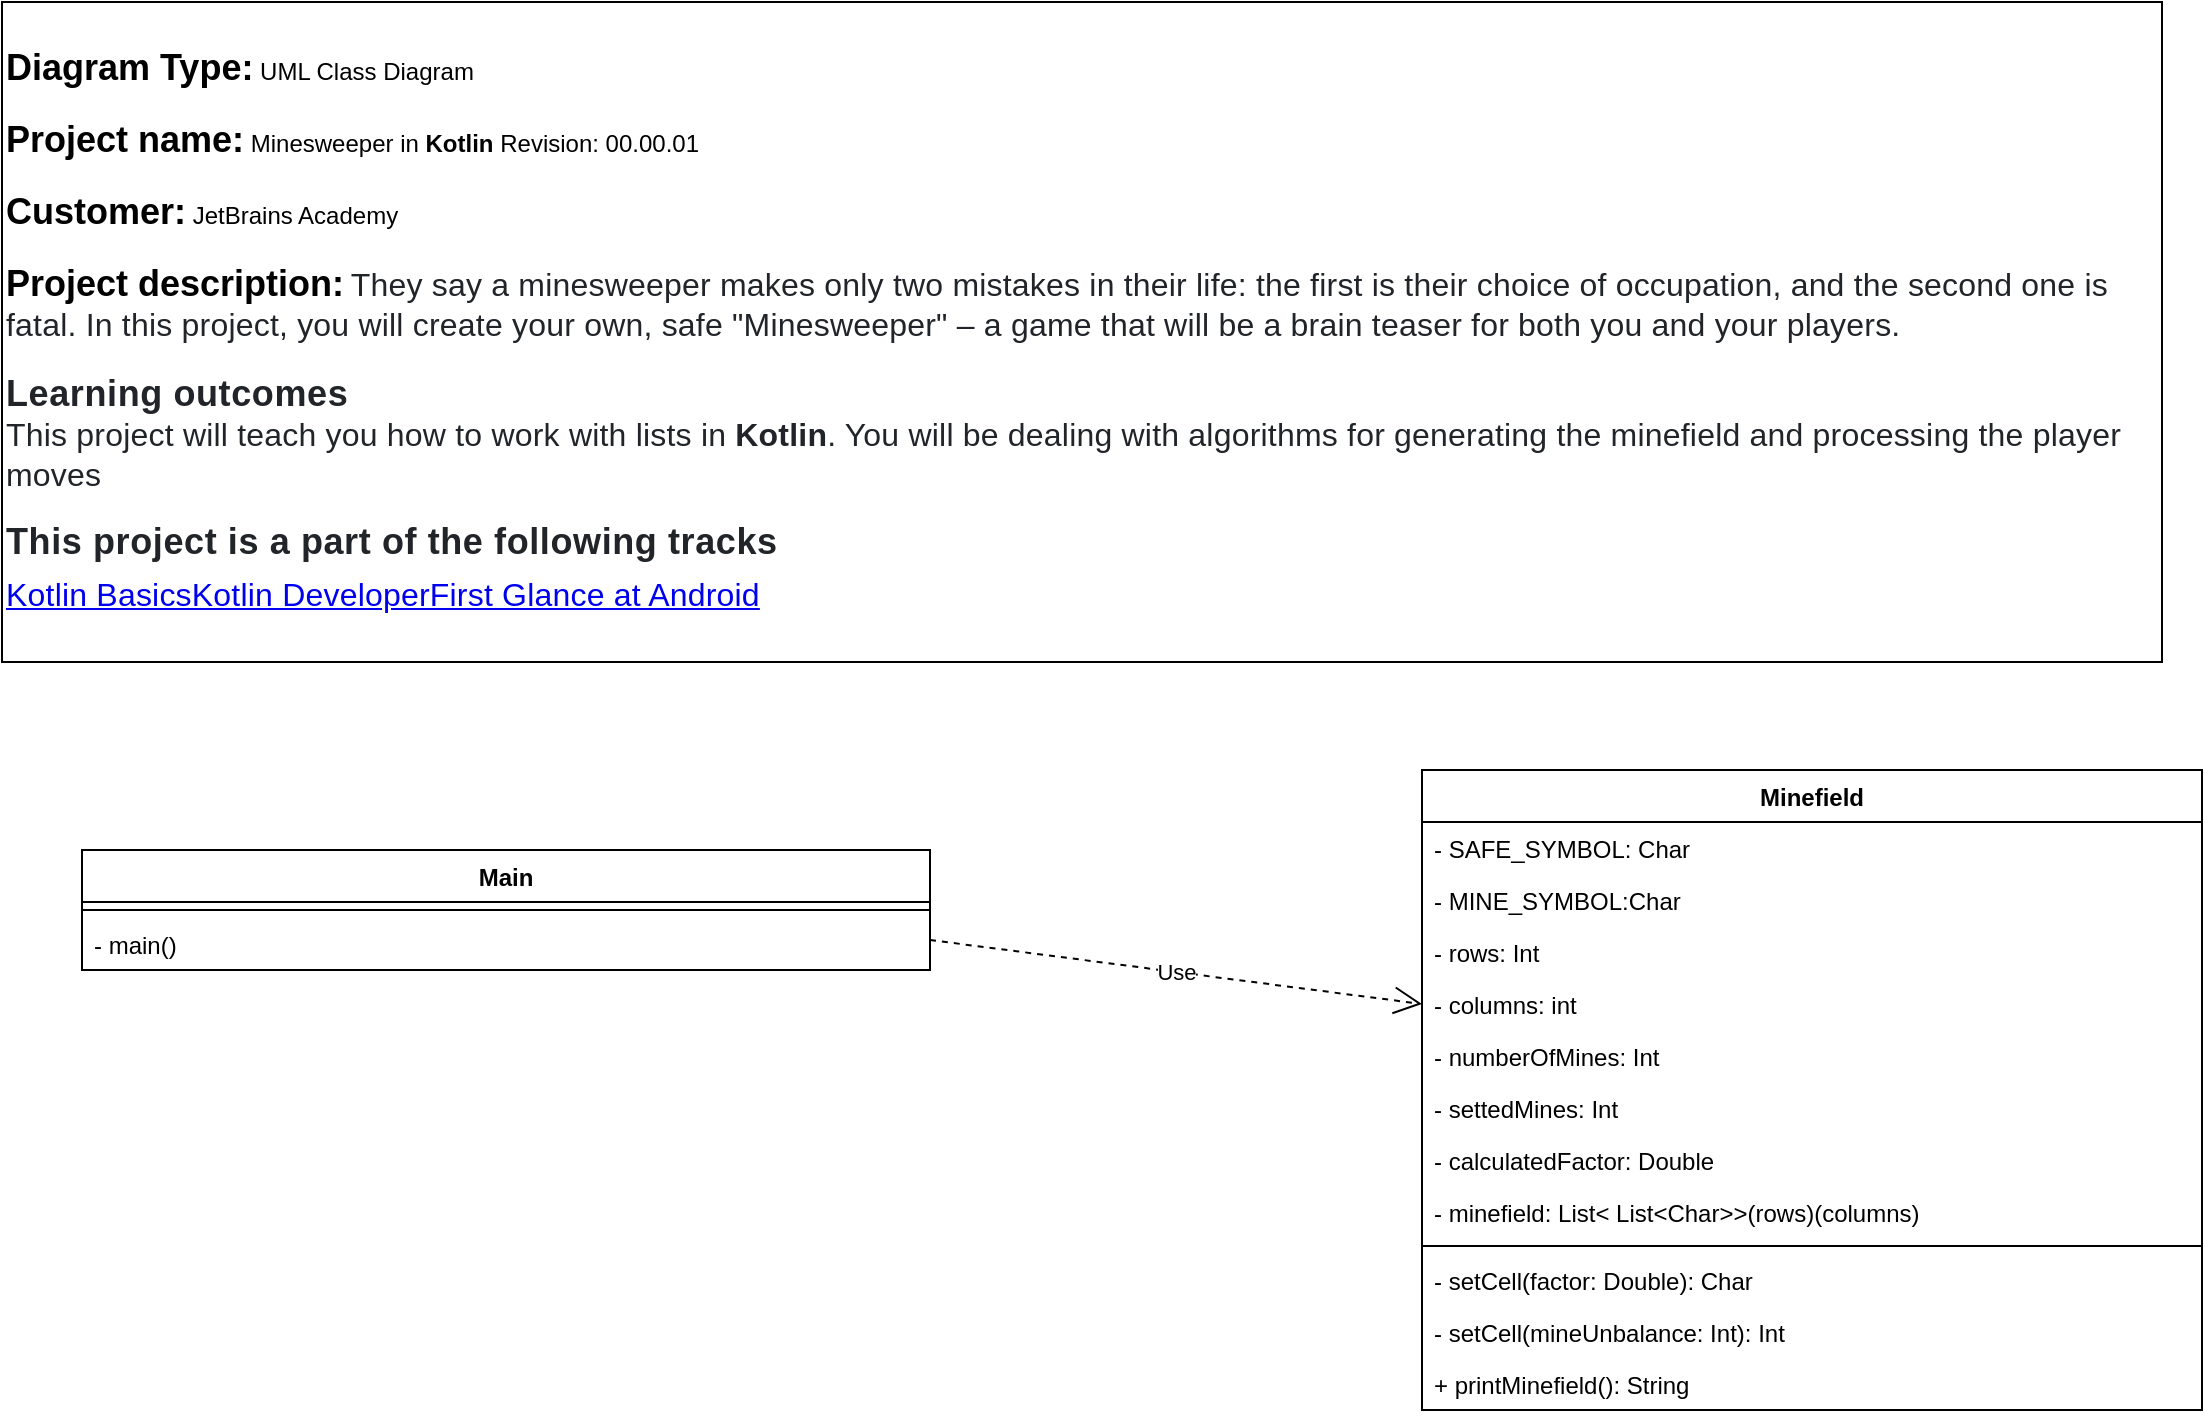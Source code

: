 <mxfile version="16.6.6" type="device"><diagram name="Page-1" id="6133507b-19e7-1e82-6fc7-422aa6c4b21f"><mxGraphModel dx="1259" dy="1346" grid="1" gridSize="10" guides="1" tooltips="1" connect="1" arrows="1" fold="1" page="1" pageScale="1" pageWidth="1169" pageHeight="827" background="none" math="0" shadow="0"><root><mxCell id="0"/><mxCell id="1" parent="0"/><mxCell id="ur2thL-w3JqMQENx__kk-53" value="&lt;b&gt;&lt;font style=&quot;font-size: 18px&quot;&gt;Diagram Type:&lt;/font&gt;&lt;/b&gt; UML Class Diagram&lt;br&gt;&lt;b&gt;&lt;br&gt;&lt;font style=&quot;font-size: 18px&quot;&gt;Project name:&lt;/font&gt;&lt;/b&gt;&amp;nbsp;Minesweeper in &lt;b&gt;Kotlin&lt;/b&gt; Revision: 00.00.01&lt;br&gt;&lt;b&gt;&lt;br&gt;&lt;font style=&quot;font-size: 18px&quot;&gt;Customer:&lt;/font&gt;&lt;/b&gt; JetBrains Academy&lt;br&gt;&lt;b&gt;&lt;br&gt;&lt;font style=&quot;font-size: 18px&quot;&gt;Project description:&lt;/font&gt;&lt;/b&gt;&amp;nbsp;&lt;span style=&quot;background-color: rgb(255 , 255 , 255)&quot;&gt;&lt;font color=&quot;#212529&quot;&gt;&lt;span style=&quot;font-size: 16px ; letter-spacing: 0.1px&quot;&gt;They say a minesweeper makes only two mistakes in their life: the first is their choice of occupation, and the second one is fatal. In this project, you will create your own, safe &quot;Minesweeper&quot; – a game that will be a brain teaser for both you and your players.&lt;br&gt;&lt;/span&gt;&lt;/font&gt;&lt;br&gt;&lt;b style=&quot;color: rgb(33 , 37 , 41) ; letter-spacing: 0.3px&quot;&gt;&lt;font style=&quot;font-size: 18px&quot;&gt;Learning outcomes&lt;/font&gt;&lt;/b&gt;&lt;br&gt;&lt;/span&gt;&lt;span style=&quot;background-color: rgb(255 , 255 , 255)&quot;&gt;&lt;font color=&quot;#212529&quot;&gt;&lt;span style=&quot;font-size: 16px ; letter-spacing: 0.1px&quot;&gt;This project will teach you how to work with lists in &lt;b&gt;Kotlin&lt;/b&gt;. You will be dealing with algorithms for generating the minefield and processing the player moves&lt;/span&gt;&lt;br&gt;&lt;/font&gt;&lt;/span&gt;&lt;span style=&quot;color: rgb(33 , 37 , 41) ; letter-spacing: 0.3px ; background-color: rgb(255 , 255 , 255)&quot;&gt;&lt;br&gt;&lt;font style=&quot;font-size: 18px&quot;&gt;&lt;b&gt;This project is a part of the following tracks&lt;/b&gt;&lt;/font&gt;&lt;br&gt;&lt;/span&gt;&lt;u style=&quot;font-size: 16px ; letter-spacing: 0.1px ; color: rgb(0 , 0 , 238) ; background-color: rgb(255 , 255 , 255)&quot;&gt;Kotlin BasicsKotlin DeveloperFirst Glance at Android&lt;/u&gt;&lt;span style=&quot;color: rgb(33 , 37 , 41) ; font-size: 1.375rem ; letter-spacing: 0.3px ; background-color: rgb(255 , 255 , 255)&quot;&gt;&lt;br&gt;&lt;/span&gt;" style="rounded=0;whiteSpace=wrap;html=1;align=left;" parent="1" vertex="1"><mxGeometry x="40" y="-798" width="1080" height="330" as="geometry"/></mxCell><mxCell id="b6dwfCRvh0anxF05M48p-6" value="Use" style="endArrow=open;endSize=12;dashed=1;html=1;rounded=0;entryX=0;entryY=0.5;entryDx=0;entryDy=0;exitX=1;exitY=0.75;exitDx=0;exitDy=0;" parent="1" source="j45a3ToNBQLJP9z2JNSP-6" target="j45a3ToNBQLJP9z2JNSP-15" edge="1"><mxGeometry width="160" relative="1" as="geometry"><mxPoint x="625" y="-229" as="sourcePoint"/><mxPoint x="748.85" y="-287.874" as="targetPoint"/></mxGeometry></mxCell><mxCell id="j45a3ToNBQLJP9z2JNSP-6" value="Main" style="swimlane;fontStyle=1;align=center;verticalAlign=top;childLayout=stackLayout;horizontal=1;startSize=26;horizontalStack=0;resizeParent=1;resizeParentMax=0;resizeLast=0;collapsible=1;marginBottom=0;" parent="1" vertex="1"><mxGeometry x="80" y="-374" width="424" height="60" as="geometry"/></mxCell><mxCell id="j45a3ToNBQLJP9z2JNSP-8" value="" style="line;strokeWidth=1;fillColor=none;align=left;verticalAlign=middle;spacingTop=-1;spacingLeft=3;spacingRight=3;rotatable=0;labelPosition=right;points=[];portConstraint=eastwest;" parent="j45a3ToNBQLJP9z2JNSP-6" vertex="1"><mxGeometry y="26" width="424" height="8" as="geometry"/></mxCell><mxCell id="HeYV2rjpR055uDAr7eha-7" value="- main()" style="text;strokeColor=none;fillColor=none;align=left;verticalAlign=top;spacingLeft=4;spacingRight=4;overflow=hidden;rotatable=0;points=[[0,0.5],[1,0.5]];portConstraint=eastwest;" vertex="1" parent="j45a3ToNBQLJP9z2JNSP-6"><mxGeometry y="34" width="424" height="26" as="geometry"/></mxCell><mxCell id="j45a3ToNBQLJP9z2JNSP-10" value="Minefield" style="swimlane;fontStyle=1;align=center;verticalAlign=top;childLayout=stackLayout;horizontal=1;startSize=26;horizontalStack=0;resizeParent=1;resizeParentMax=0;resizeLast=0;collapsible=1;marginBottom=0;" parent="1" vertex="1"><mxGeometry x="750" y="-414" width="390" height="320" as="geometry"/></mxCell><mxCell id="j45a3ToNBQLJP9z2JNSP-11" value="- SAFE_SYMBOL: Char&#10;" style="text;strokeColor=none;fillColor=none;align=left;verticalAlign=top;spacingLeft=4;spacingRight=4;overflow=hidden;rotatable=0;points=[[0,0.5],[1,0.5]];portConstraint=eastwest;" parent="j45a3ToNBQLJP9z2JNSP-10" vertex="1"><mxGeometry y="26" width="390" height="26" as="geometry"/></mxCell><mxCell id="HeYV2rjpR055uDAr7eha-2" value="- MINE_SYMBOL:Char&#10;" style="text;strokeColor=none;fillColor=none;align=left;verticalAlign=top;spacingLeft=4;spacingRight=4;overflow=hidden;rotatable=0;points=[[0,0.5],[1,0.5]];portConstraint=eastwest;" vertex="1" parent="j45a3ToNBQLJP9z2JNSP-10"><mxGeometry y="52" width="390" height="26" as="geometry"/></mxCell><mxCell id="HeYV2rjpR055uDAr7eha-1" value="- rows: Int&#10;" style="text;strokeColor=none;fillColor=none;align=left;verticalAlign=top;spacingLeft=4;spacingRight=4;overflow=hidden;rotatable=0;points=[[0,0.5],[1,0.5]];portConstraint=eastwest;" vertex="1" parent="j45a3ToNBQLJP9z2JNSP-10"><mxGeometry y="78" width="390" height="26" as="geometry"/></mxCell><mxCell id="j45a3ToNBQLJP9z2JNSP-15" value="- columns: int&#10;" style="text;strokeColor=none;fillColor=none;align=left;verticalAlign=top;spacingLeft=4;spacingRight=4;overflow=hidden;rotatable=0;points=[[0,0.5],[1,0.5]];portConstraint=eastwest;" parent="j45a3ToNBQLJP9z2JNSP-10" vertex="1"><mxGeometry y="104" width="390" height="26" as="geometry"/></mxCell><mxCell id="HeYV2rjpR055uDAr7eha-3" value="- numberOfMines: Int&#10;" style="text;strokeColor=none;fillColor=none;align=left;verticalAlign=top;spacingLeft=4;spacingRight=4;overflow=hidden;rotatable=0;points=[[0,0.5],[1,0.5]];portConstraint=eastwest;" vertex="1" parent="j45a3ToNBQLJP9z2JNSP-10"><mxGeometry y="130" width="390" height="26" as="geometry"/></mxCell><mxCell id="HeYV2rjpR055uDAr7eha-4" value="- settedMines: Int&#10;" style="text;strokeColor=none;fillColor=none;align=left;verticalAlign=top;spacingLeft=4;spacingRight=4;overflow=hidden;rotatable=0;points=[[0,0.5],[1,0.5]];portConstraint=eastwest;" vertex="1" parent="j45a3ToNBQLJP9z2JNSP-10"><mxGeometry y="156" width="390" height="26" as="geometry"/></mxCell><mxCell id="HeYV2rjpR055uDAr7eha-5" value="- calculatedFactor: Double&#10;" style="text;strokeColor=none;fillColor=none;align=left;verticalAlign=top;spacingLeft=4;spacingRight=4;overflow=hidden;rotatable=0;points=[[0,0.5],[1,0.5]];portConstraint=eastwest;" vertex="1" parent="j45a3ToNBQLJP9z2JNSP-10"><mxGeometry y="182" width="390" height="26" as="geometry"/></mxCell><mxCell id="j45a3ToNBQLJP9z2JNSP-14" value="- minefield: List&lt; List&lt;Char&gt;&gt;(rows)(columns)&#10;" style="text;strokeColor=none;fillColor=none;align=left;verticalAlign=top;spacingLeft=4;spacingRight=4;overflow=hidden;rotatable=0;points=[[0,0.5],[1,0.5]];portConstraint=eastwest;" parent="j45a3ToNBQLJP9z2JNSP-10" vertex="1"><mxGeometry y="208" width="390" height="26" as="geometry"/></mxCell><mxCell id="j45a3ToNBQLJP9z2JNSP-12" value="" style="line;strokeWidth=1;fillColor=none;align=left;verticalAlign=middle;spacingTop=-1;spacingLeft=3;spacingRight=3;rotatable=0;labelPosition=right;points=[];portConstraint=eastwest;" parent="j45a3ToNBQLJP9z2JNSP-10" vertex="1"><mxGeometry y="234" width="390" height="8" as="geometry"/></mxCell><mxCell id="j45a3ToNBQLJP9z2JNSP-39" value="- setCell(factor: Double): Char" style="text;strokeColor=none;fillColor=none;align=left;verticalAlign=top;spacingLeft=4;spacingRight=4;overflow=hidden;rotatable=0;points=[[0,0.5],[1,0.5]];portConstraint=eastwest;" parent="j45a3ToNBQLJP9z2JNSP-10" vertex="1"><mxGeometry y="242" width="390" height="26" as="geometry"/></mxCell><mxCell id="HeYV2rjpR055uDAr7eha-6" value="- setCell(mineUnbalance: Int): Int" style="text;strokeColor=none;fillColor=none;align=left;verticalAlign=top;spacingLeft=4;spacingRight=4;overflow=hidden;rotatable=0;points=[[0,0.5],[1,0.5]];portConstraint=eastwest;" vertex="1" parent="j45a3ToNBQLJP9z2JNSP-10"><mxGeometry y="268" width="390" height="26" as="geometry"/></mxCell><mxCell id="tQPty6Q_yvqMMfP_wmlo-1" value="+ printMinefield(): String" style="text;strokeColor=none;fillColor=none;align=left;verticalAlign=top;spacingLeft=4;spacingRight=4;overflow=hidden;rotatable=0;points=[[0,0.5],[1,0.5]];portConstraint=eastwest;" parent="j45a3ToNBQLJP9z2JNSP-10" vertex="1"><mxGeometry y="294" width="390" height="26" as="geometry"/></mxCell></root></mxGraphModel></diagram></mxfile>